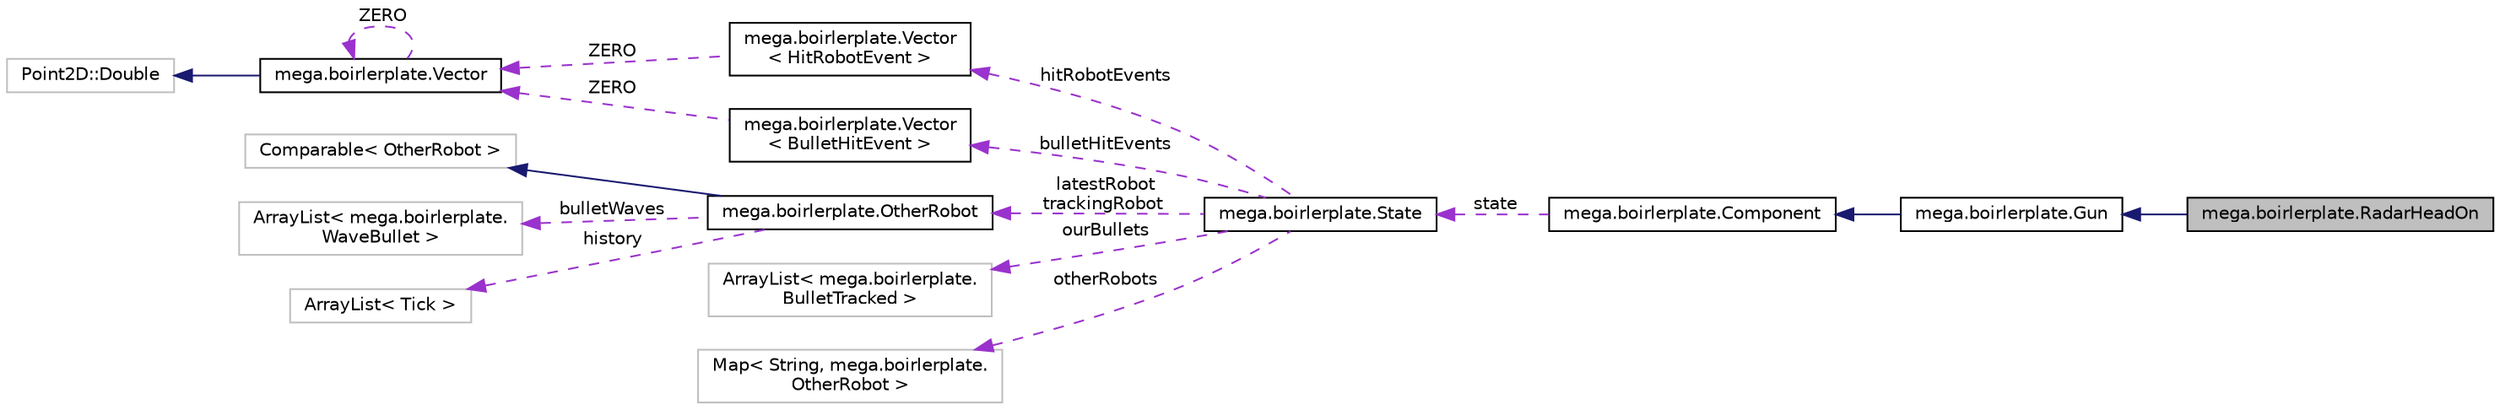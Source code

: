 digraph "mega.boirlerplate.RadarHeadOn"
{
  edge [fontname="Helvetica",fontsize="10",labelfontname="Helvetica",labelfontsize="10"];
  node [fontname="Helvetica",fontsize="10",shape=record];
  rankdir="LR";
  Node3 [label="mega.boirlerplate.RadarHeadOn",height=0.2,width=0.4,color="black", fillcolor="grey75", style="filled", fontcolor="black"];
  Node4 -> Node3 [dir="back",color="midnightblue",fontsize="10",style="solid",fontname="Helvetica"];
  Node4 [label="mega.boirlerplate.Gun",height=0.2,width=0.4,color="black", fillcolor="white", style="filled",URL="$classmega_1_1boirlerplate_1_1_gun.html"];
  Node5 -> Node4 [dir="back",color="midnightblue",fontsize="10",style="solid",fontname="Helvetica"];
  Node5 [label="mega.boirlerplate.Component",height=0.2,width=0.4,color="black", fillcolor="white", style="filled",URL="$classmega_1_1boirlerplate_1_1_component.html"];
  Node6 -> Node5 [dir="back",color="darkorchid3",fontsize="10",style="dashed",label=" state" ,fontname="Helvetica"];
  Node6 [label="mega.boirlerplate.State",height=0.2,width=0.4,color="black", fillcolor="white", style="filled",URL="$classmega_1_1boirlerplate_1_1_state.html"];
  Node7 -> Node6 [dir="back",color="darkorchid3",fontsize="10",style="dashed",label=" hitRobotEvents" ,fontname="Helvetica"];
  Node7 [label="mega.boirlerplate.Vector\l\< HitRobotEvent \>",height=0.2,width=0.4,color="black", fillcolor="white", style="filled",URL="$classmega_1_1boirlerplate_1_1_vector.html"];
  Node8 -> Node7 [dir="back",color="darkorchid3",fontsize="10",style="dashed",label=" ZERO" ,fontname="Helvetica"];
  Node8 [label="mega.boirlerplate.Vector",height=0.2,width=0.4,color="black", fillcolor="white", style="filled",URL="$classmega_1_1boirlerplate_1_1_vector.html"];
  Node9 -> Node8 [dir="back",color="midnightblue",fontsize="10",style="solid",fontname="Helvetica"];
  Node9 [label="Point2D::Double",height=0.2,width=0.4,color="grey75", fillcolor="white", style="filled"];
  Node8 -> Node8 [dir="back",color="darkorchid3",fontsize="10",style="dashed",label=" ZERO" ,fontname="Helvetica"];
  Node10 -> Node6 [dir="back",color="darkorchid3",fontsize="10",style="dashed",label=" latestRobot\ntrackingRobot" ,fontname="Helvetica"];
  Node10 [label="mega.boirlerplate.OtherRobot",height=0.2,width=0.4,color="black", fillcolor="white", style="filled",URL="$classmega_1_1boirlerplate_1_1_other_robot.html"];
  Node11 -> Node10 [dir="back",color="midnightblue",fontsize="10",style="solid",fontname="Helvetica"];
  Node11 [label="Comparable\< OtherRobot \>",height=0.2,width=0.4,color="grey75", fillcolor="white", style="filled"];
  Node12 -> Node10 [dir="back",color="darkorchid3",fontsize="10",style="dashed",label=" bulletWaves" ,fontname="Helvetica"];
  Node12 [label="ArrayList\< mega.boirlerplate.\lWaveBullet \>",height=0.2,width=0.4,color="grey75", fillcolor="white", style="filled"];
  Node13 -> Node10 [dir="back",color="darkorchid3",fontsize="10",style="dashed",label=" history" ,fontname="Helvetica"];
  Node13 [label="ArrayList\< Tick \>",height=0.2,width=0.4,color="grey75", fillcolor="white", style="filled"];
  Node14 -> Node6 [dir="back",color="darkorchid3",fontsize="10",style="dashed",label=" ourBullets" ,fontname="Helvetica"];
  Node14 [label="ArrayList\< mega.boirlerplate.\lBulletTracked \>",height=0.2,width=0.4,color="grey75", fillcolor="white", style="filled"];
  Node15 -> Node6 [dir="back",color="darkorchid3",fontsize="10",style="dashed",label=" otherRobots" ,fontname="Helvetica"];
  Node15 [label="Map\< String, mega.boirlerplate.\lOtherRobot \>",height=0.2,width=0.4,color="grey75", fillcolor="white", style="filled"];
  Node16 -> Node6 [dir="back",color="darkorchid3",fontsize="10",style="dashed",label=" bulletHitEvents" ,fontname="Helvetica"];
  Node16 [label="mega.boirlerplate.Vector\l\< BulletHitEvent \>",height=0.2,width=0.4,color="black", fillcolor="white", style="filled",URL="$classmega_1_1boirlerplate_1_1_vector.html"];
  Node8 -> Node16 [dir="back",color="darkorchid3",fontsize="10",style="dashed",label=" ZERO" ,fontname="Helvetica"];
}
